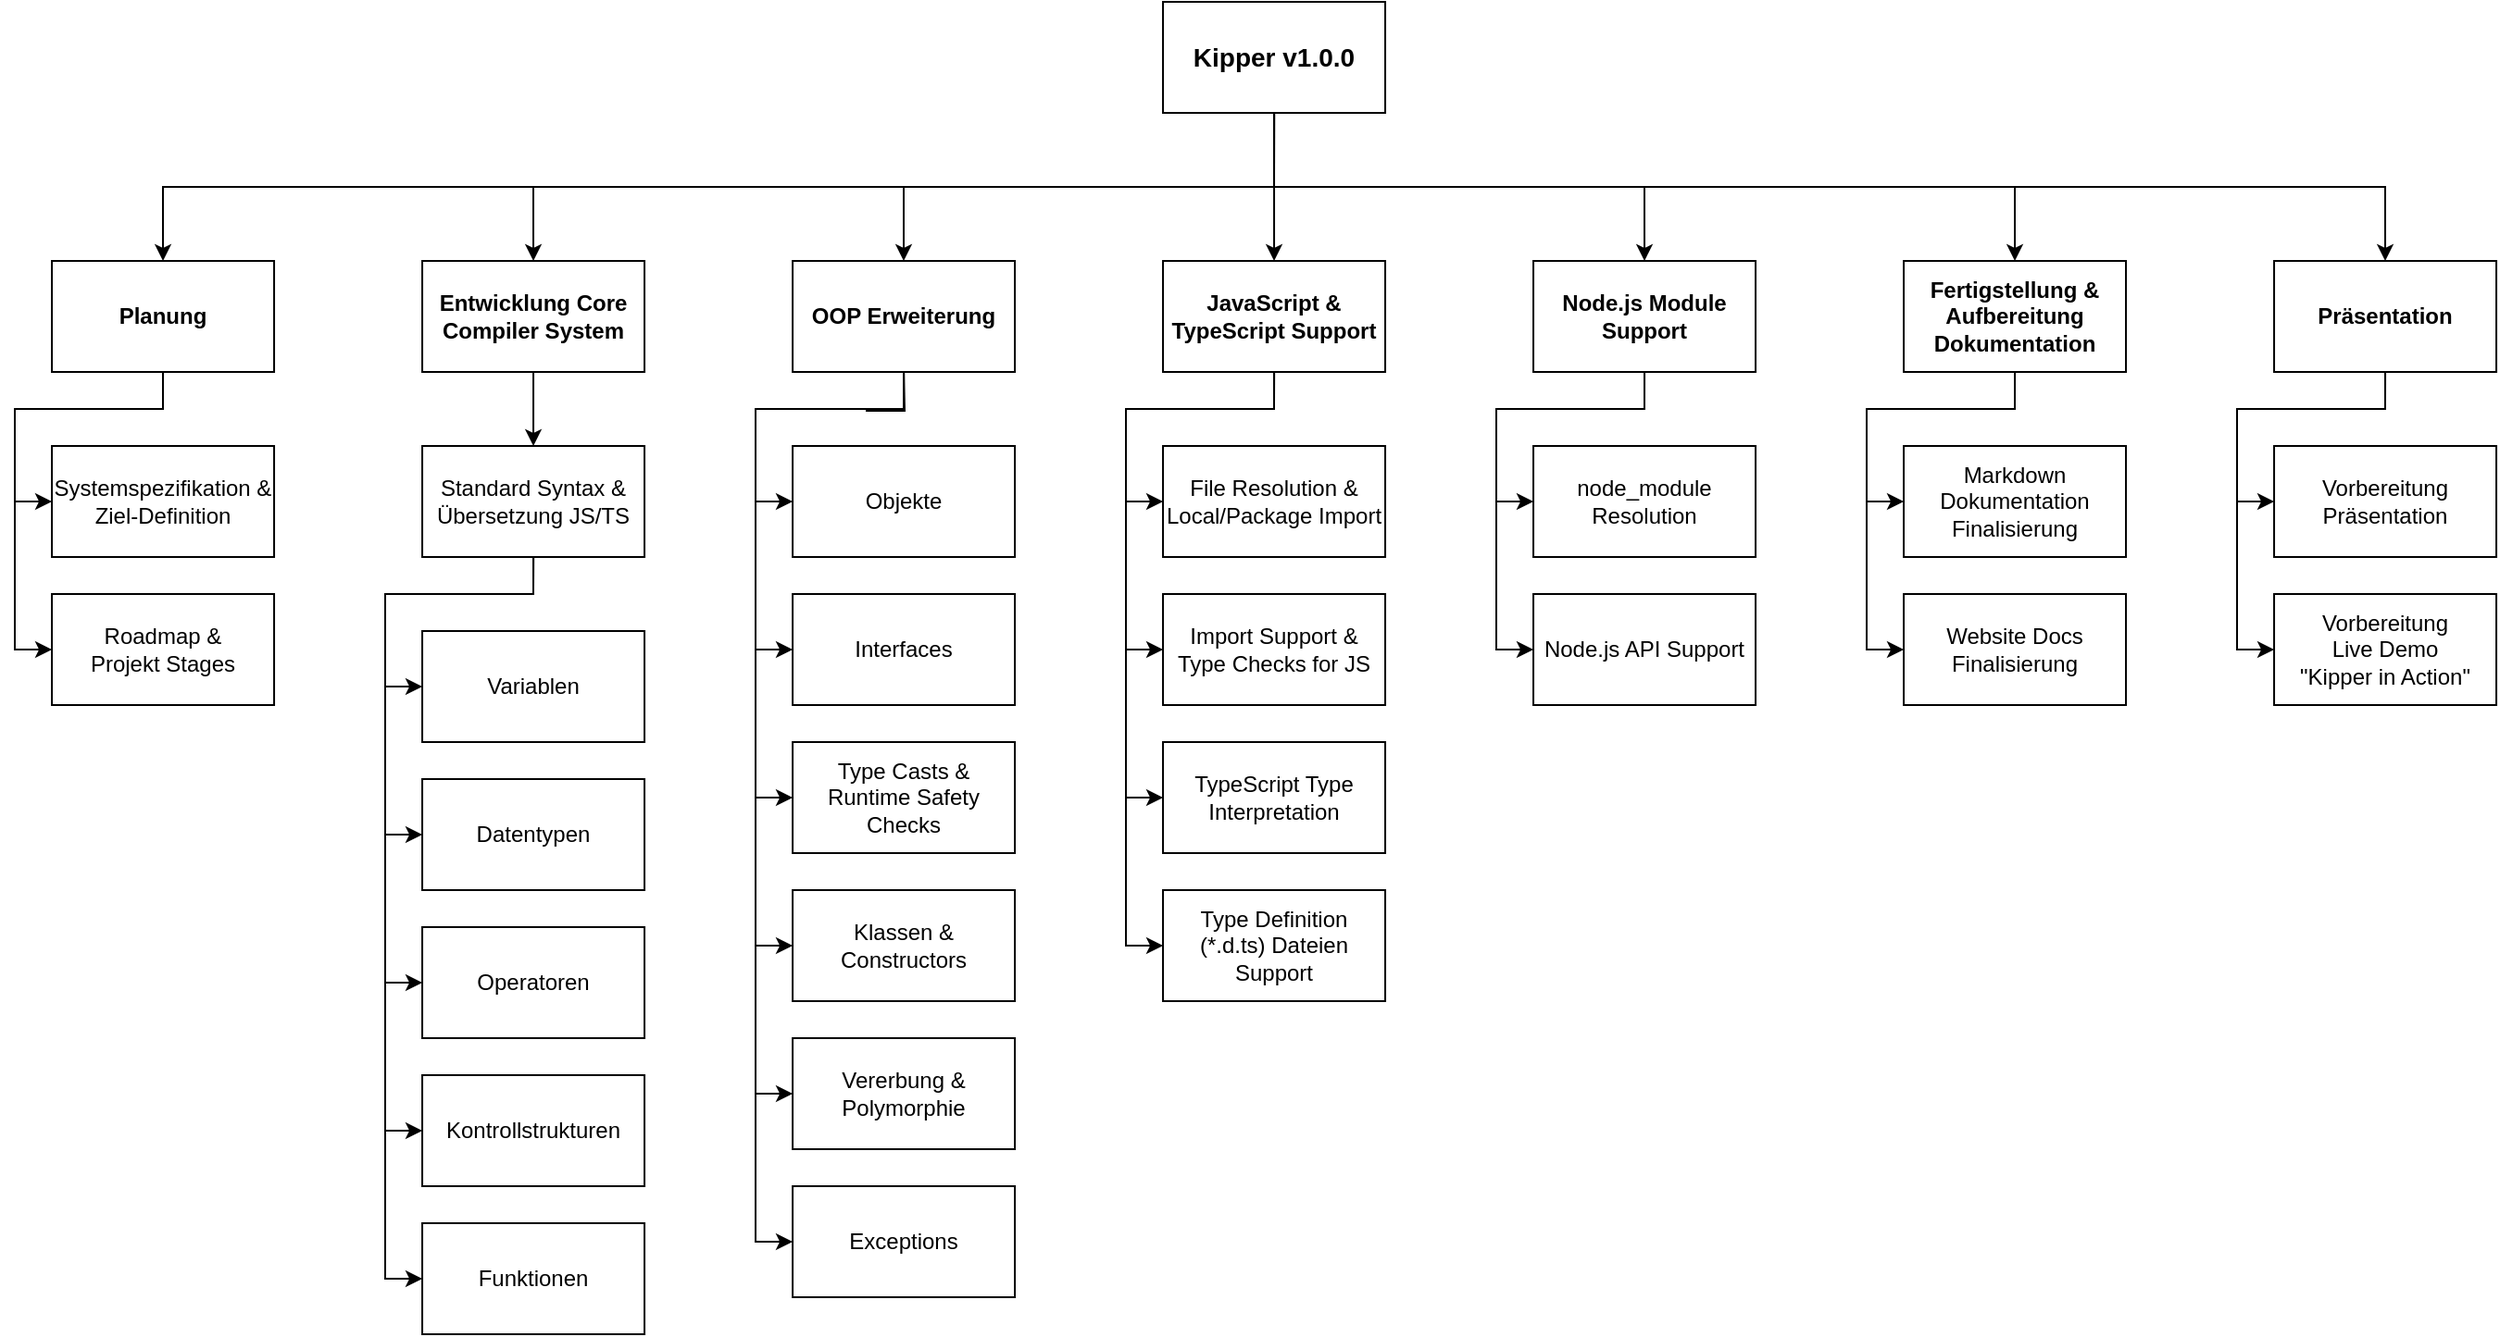 <mxfile version="20.7.4" type="device"><diagram id="LA1xnfDstjzl-UvNFWO_" name="Page-1"><mxGraphModel dx="2739" dy="1139" grid="1" gridSize="10" guides="1" tooltips="1" connect="1" arrows="1" fold="1" page="1" pageScale="1" pageWidth="827" pageHeight="1169" math="0" shadow="0"><root><mxCell id="0"/><mxCell id="1" parent="0"/><mxCell id="jzgOAIxhcl-EopSlNahz-9" style="edgeStyle=orthogonalEdgeStyle;rounded=0;orthogonalLoop=1;jettySize=auto;html=1;exitX=0.5;exitY=1;exitDx=0;exitDy=0;entryX=0.5;entryY=0;entryDx=0;entryDy=0;" edge="1" parent="1" source="jzgOAIxhcl-EopSlNahz-1" target="jzgOAIxhcl-EopSlNahz-2"><mxGeometry relative="1" as="geometry"/></mxCell><mxCell id="jzgOAIxhcl-EopSlNahz-13" style="edgeStyle=orthogonalEdgeStyle;rounded=0;orthogonalLoop=1;jettySize=auto;html=1;exitX=0.5;exitY=1;exitDx=0;exitDy=0;entryX=0.5;entryY=0;entryDx=0;entryDy=0;" edge="1" parent="1" source="jzgOAIxhcl-EopSlNahz-1" target="jzgOAIxhcl-EopSlNahz-4"><mxGeometry relative="1" as="geometry"/></mxCell><mxCell id="jzgOAIxhcl-EopSlNahz-27" style="edgeStyle=orthogonalEdgeStyle;rounded=0;orthogonalLoop=1;jettySize=auto;html=1;exitX=0.5;exitY=1;exitDx=0;exitDy=0;" edge="1" parent="1" source="jzgOAIxhcl-EopSlNahz-1" target="jzgOAIxhcl-EopSlNahz-5"><mxGeometry relative="1" as="geometry"/></mxCell><mxCell id="jzgOAIxhcl-EopSlNahz-58" style="edgeStyle=orthogonalEdgeStyle;rounded=0;orthogonalLoop=1;jettySize=auto;html=1;exitX=0.5;exitY=1;exitDx=0;exitDy=0;entryX=0.5;entryY=0;entryDx=0;entryDy=0;fontSize=14;" edge="1" parent="1" source="jzgOAIxhcl-EopSlNahz-1" target="jzgOAIxhcl-EopSlNahz-57"><mxGeometry relative="1" as="geometry"/></mxCell><mxCell id="jzgOAIxhcl-EopSlNahz-74" style="edgeStyle=orthogonalEdgeStyle;rounded=0;orthogonalLoop=1;jettySize=auto;html=1;exitX=0.5;exitY=1;exitDx=0;exitDy=0;entryX=0.5;entryY=0;entryDx=0;entryDy=0;fontSize=14;" edge="1" parent="1" source="jzgOAIxhcl-EopSlNahz-1" target="jzgOAIxhcl-EopSlNahz-73"><mxGeometry relative="1" as="geometry"/></mxCell><mxCell id="jzgOAIxhcl-EopSlNahz-83" style="edgeStyle=orthogonalEdgeStyle;rounded=0;orthogonalLoop=1;jettySize=auto;html=1;exitX=0.5;exitY=1;exitDx=0;exitDy=0;entryX=0.5;entryY=0;entryDx=0;entryDy=0;fontSize=14;" edge="1" parent="1" source="jzgOAIxhcl-EopSlNahz-1" target="jzgOAIxhcl-EopSlNahz-82"><mxGeometry relative="1" as="geometry"/></mxCell><mxCell id="jzgOAIxhcl-EopSlNahz-87" style="edgeStyle=orthogonalEdgeStyle;rounded=0;orthogonalLoop=1;jettySize=auto;html=1;exitX=0.5;exitY=1;exitDx=0;exitDy=0;entryX=0.5;entryY=0;entryDx=0;entryDy=0;fontSize=14;" edge="1" parent="1" source="jzgOAIxhcl-EopSlNahz-1" target="jzgOAIxhcl-EopSlNahz-86"><mxGeometry relative="1" as="geometry"/></mxCell><mxCell id="jzgOAIxhcl-EopSlNahz-1" value="&lt;b&gt;&lt;font style=&quot;font-size: 14px;&quot;&gt;Kipper v1.0.0&lt;/font&gt;&lt;/b&gt;" style="rounded=0;whiteSpace=wrap;html=1;" vertex="1" parent="1"><mxGeometry x="330.02" y="180" width="120" height="60" as="geometry"/></mxCell><mxCell id="jzgOAIxhcl-EopSlNahz-48" style="edgeStyle=orthogonalEdgeStyle;rounded=0;orthogonalLoop=1;jettySize=auto;html=1;exitX=0.5;exitY=1;exitDx=0;exitDy=0;entryX=0;entryY=0.5;entryDx=0;entryDy=0;" edge="1" parent="1" source="jzgOAIxhcl-EopSlNahz-2" target="jzgOAIxhcl-EopSlNahz-7"><mxGeometry relative="1" as="geometry"/></mxCell><mxCell id="jzgOAIxhcl-EopSlNahz-49" style="edgeStyle=orthogonalEdgeStyle;rounded=0;orthogonalLoop=1;jettySize=auto;html=1;exitX=0.5;exitY=1;exitDx=0;exitDy=0;entryX=0;entryY=0.5;entryDx=0;entryDy=0;" edge="1" parent="1" source="jzgOAIxhcl-EopSlNahz-2" target="jzgOAIxhcl-EopSlNahz-6"><mxGeometry x="-0.04" y="-40" relative="1" as="geometry"><Array as="points"><mxPoint x="-209.98" y="400"/><mxPoint x="-289.98" y="400"/><mxPoint x="-289.98" y="530"/></Array><mxPoint as="offset"/></mxGeometry></mxCell><mxCell id="jzgOAIxhcl-EopSlNahz-2" value="&lt;b&gt;Planung&lt;/b&gt;" style="rounded=0;whiteSpace=wrap;html=1;" vertex="1" parent="1"><mxGeometry x="-269.98" y="320" width="120" height="60" as="geometry"/></mxCell><mxCell id="jzgOAIxhcl-EopSlNahz-21" style="edgeStyle=orthogonalEdgeStyle;rounded=0;orthogonalLoop=1;jettySize=auto;html=1;exitX=0.5;exitY=1;exitDx=0;exitDy=0;entryX=0.5;entryY=0;entryDx=0;entryDy=0;" edge="1" parent="1" source="jzgOAIxhcl-EopSlNahz-4" target="jzgOAIxhcl-EopSlNahz-14"><mxGeometry relative="1" as="geometry"/></mxCell><mxCell id="jzgOAIxhcl-EopSlNahz-4" value="&lt;b&gt;Entwicklung Core Compiler System&lt;/b&gt;" style="rounded=0;whiteSpace=wrap;html=1;" vertex="1" parent="1"><mxGeometry x="-69.98" y="320" width="120" height="60" as="geometry"/></mxCell><mxCell id="jzgOAIxhcl-EopSlNahz-5" value="&lt;b&gt;OOP Erweiterung&lt;/b&gt;" style="rounded=0;whiteSpace=wrap;html=1;" vertex="1" parent="1"><mxGeometry x="130.02" y="320" width="120" height="60" as="geometry"/></mxCell><mxCell id="jzgOAIxhcl-EopSlNahz-6" value="Roadmap &amp;amp; &lt;br&gt;Projekt Stages" style="rounded=0;whiteSpace=wrap;html=1;" vertex="1" parent="1"><mxGeometry x="-269.98" y="500" width="120" height="60" as="geometry"/></mxCell><mxCell id="jzgOAIxhcl-EopSlNahz-7" value="Systemspezifikation &amp;amp;&lt;br&gt;Ziel-Definition" style="rounded=0;whiteSpace=wrap;html=1;" vertex="1" parent="1"><mxGeometry x="-269.98" y="420" width="120" height="60" as="geometry"/></mxCell><mxCell id="jzgOAIxhcl-EopSlNahz-43" style="edgeStyle=orthogonalEdgeStyle;rounded=0;orthogonalLoop=1;jettySize=auto;html=1;exitX=0.5;exitY=1;exitDx=0;exitDy=0;entryX=0;entryY=0.5;entryDx=0;entryDy=0;" edge="1" parent="1" source="jzgOAIxhcl-EopSlNahz-14" target="jzgOAIxhcl-EopSlNahz-15"><mxGeometry relative="1" as="geometry"/></mxCell><mxCell id="jzgOAIxhcl-EopSlNahz-44" style="edgeStyle=orthogonalEdgeStyle;rounded=0;orthogonalLoop=1;jettySize=auto;html=1;exitX=0.5;exitY=1;exitDx=0;exitDy=0;entryX=0;entryY=0.5;entryDx=0;entryDy=0;" edge="1" parent="1" source="jzgOAIxhcl-EopSlNahz-14" target="jzgOAIxhcl-EopSlNahz-16"><mxGeometry relative="1" as="geometry"><Array as="points"><mxPoint x="-9.98" y="500"/><mxPoint x="-89.98" y="500"/><mxPoint x="-89.98" y="630"/></Array></mxGeometry></mxCell><mxCell id="jzgOAIxhcl-EopSlNahz-45" style="edgeStyle=orthogonalEdgeStyle;rounded=0;orthogonalLoop=1;jettySize=auto;html=1;exitX=0.5;exitY=1;exitDx=0;exitDy=0;entryX=0;entryY=0.5;entryDx=0;entryDy=0;" edge="1" parent="1" source="jzgOAIxhcl-EopSlNahz-14" target="jzgOAIxhcl-EopSlNahz-17"><mxGeometry x="-0.879" y="-60" relative="1" as="geometry"><Array as="points"><mxPoint x="-9.98" y="500"/><mxPoint x="-89.98" y="500"/><mxPoint x="-89.98" y="710"/></Array><mxPoint as="offset"/></mxGeometry></mxCell><mxCell id="jzgOAIxhcl-EopSlNahz-46" style="edgeStyle=orthogonalEdgeStyle;rounded=0;orthogonalLoop=1;jettySize=auto;html=1;exitX=0.5;exitY=1;exitDx=0;exitDy=0;entryX=0;entryY=0.5;entryDx=0;entryDy=0;" edge="1" parent="1" source="jzgOAIxhcl-EopSlNahz-14" target="jzgOAIxhcl-EopSlNahz-18"><mxGeometry x="-0.902" y="-50" relative="1" as="geometry"><Array as="points"><mxPoint x="-9.98" y="500"/><mxPoint x="-89.98" y="500"/><mxPoint x="-89.98" y="790"/></Array><mxPoint as="offset"/></mxGeometry></mxCell><mxCell id="jzgOAIxhcl-EopSlNahz-47" style="edgeStyle=orthogonalEdgeStyle;rounded=0;orthogonalLoop=1;jettySize=auto;html=1;exitX=0.5;exitY=1;exitDx=0;exitDy=0;entryX=0;entryY=0.5;entryDx=0;entryDy=0;" edge="1" parent="1" source="jzgOAIxhcl-EopSlNahz-14" target="jzgOAIxhcl-EopSlNahz-20"><mxGeometry x="-0.878" y="-70" relative="1" as="geometry"><Array as="points"><mxPoint x="-9.98" y="500"/><mxPoint x="-89.98" y="500"/><mxPoint x="-89.98" y="870"/></Array><mxPoint as="offset"/></mxGeometry></mxCell><mxCell id="jzgOAIxhcl-EopSlNahz-14" value="Standard Syntax &amp;amp;&lt;br&gt;Übersetzung JS/TS" style="rounded=0;whiteSpace=wrap;html=1;" vertex="1" parent="1"><mxGeometry x="-69.98" y="420" width="120" height="60" as="geometry"/></mxCell><mxCell id="jzgOAIxhcl-EopSlNahz-15" value="Variablen" style="rounded=0;whiteSpace=wrap;html=1;" vertex="1" parent="1"><mxGeometry x="-69.98" y="520" width="120" height="60" as="geometry"/></mxCell><mxCell id="jzgOAIxhcl-EopSlNahz-16" value="Datentypen" style="rounded=0;whiteSpace=wrap;html=1;" vertex="1" parent="1"><mxGeometry x="-69.98" y="600" width="120" height="60" as="geometry"/></mxCell><mxCell id="jzgOAIxhcl-EopSlNahz-17" value="Operatoren" style="rounded=0;whiteSpace=wrap;html=1;" vertex="1" parent="1"><mxGeometry x="-69.98" y="680" width="120" height="60" as="geometry"/></mxCell><mxCell id="jzgOAIxhcl-EopSlNahz-18" value="Kontrollstrukturen" style="rounded=0;whiteSpace=wrap;html=1;" vertex="1" parent="1"><mxGeometry x="-69.98" y="760" width="120" height="60" as="geometry"/></mxCell><mxCell id="jzgOAIxhcl-EopSlNahz-20" value="Funktionen" style="rounded=0;whiteSpace=wrap;html=1;" vertex="1" parent="1"><mxGeometry x="-69.98" y="840" width="120" height="60" as="geometry"/></mxCell><mxCell id="jzgOAIxhcl-EopSlNahz-51" style="edgeStyle=orthogonalEdgeStyle;rounded=0;orthogonalLoop=1;jettySize=auto;html=1;exitX=0.5;exitY=1;exitDx=0;exitDy=0;entryX=0;entryY=0.5;entryDx=0;entryDy=0;" edge="1" parent="1" target="jzgOAIxhcl-EopSlNahz-29"><mxGeometry relative="1" as="geometry"><mxPoint x="190.02" y="380.0" as="sourcePoint"/></mxGeometry></mxCell><mxCell id="jzgOAIxhcl-EopSlNahz-52" style="edgeStyle=orthogonalEdgeStyle;rounded=0;orthogonalLoop=1;jettySize=auto;html=1;exitX=0.5;exitY=1;exitDx=0;exitDy=0;entryX=0;entryY=0.5;entryDx=0;entryDy=0;" edge="1" parent="1" target="jzgOAIxhcl-EopSlNahz-30"><mxGeometry x="-0.039" y="-50" relative="1" as="geometry"><mxPoint x="190.02" y="380.0" as="sourcePoint"/><Array as="points"><mxPoint x="190.02" y="400"/><mxPoint x="110.02" y="400"/><mxPoint x="110.02" y="530"/></Array><mxPoint as="offset"/></mxGeometry></mxCell><mxCell id="jzgOAIxhcl-EopSlNahz-53" style="edgeStyle=orthogonalEdgeStyle;rounded=0;orthogonalLoop=1;jettySize=auto;html=1;exitX=0.5;exitY=1;exitDx=0;exitDy=0;entryX=0;entryY=0.5;entryDx=0;entryDy=0;" edge="1" parent="1" target="jzgOAIxhcl-EopSlNahz-31"><mxGeometry x="-0.879" y="-70" relative="1" as="geometry"><mxPoint x="190.02" y="380.0" as="sourcePoint"/><Array as="points"><mxPoint x="190.02" y="400"/><mxPoint x="110.02" y="400"/><mxPoint x="110.02" y="610"/></Array><mxPoint as="offset"/></mxGeometry></mxCell><mxCell id="jzgOAIxhcl-EopSlNahz-54" style="edgeStyle=orthogonalEdgeStyle;rounded=0;orthogonalLoop=1;jettySize=auto;html=1;exitX=0.5;exitY=1;exitDx=0;exitDy=0;entryX=0;entryY=0.5;entryDx=0;entryDy=0;" edge="1" parent="1" target="jzgOAIxhcl-EopSlNahz-32"><mxGeometry x="-0.903" y="-70" relative="1" as="geometry"><mxPoint x="190.02" y="380.0" as="sourcePoint"/><Array as="points"><mxPoint x="190.02" y="400"/><mxPoint x="110.02" y="400"/><mxPoint x="110.02" y="690"/></Array><mxPoint as="offset"/></mxGeometry></mxCell><mxCell id="jzgOAIxhcl-EopSlNahz-55" style="edgeStyle=orthogonalEdgeStyle;rounded=0;orthogonalLoop=1;jettySize=auto;html=1;exitX=0.5;exitY=1;exitDx=0;exitDy=0;entryX=0;entryY=0.5;entryDx=0;entryDy=0;" edge="1" parent="1" target="jzgOAIxhcl-EopSlNahz-37"><mxGeometry x="-0.878" y="-60" relative="1" as="geometry"><mxPoint x="190.02" y="380.0" as="sourcePoint"/><Array as="points"><mxPoint x="190.02" y="400"/><mxPoint x="110.02" y="400"/><mxPoint x="110.02" y="770"/></Array><mxPoint as="offset"/></mxGeometry></mxCell><mxCell id="jzgOAIxhcl-EopSlNahz-56" style="edgeStyle=orthogonalEdgeStyle;rounded=0;orthogonalLoop=1;jettySize=auto;html=1;exitX=0.5;exitY=1;exitDx=0;exitDy=0;entryX=0;entryY=0.5;entryDx=0;entryDy=0;" edge="1" parent="1" source="jzgOAIxhcl-EopSlNahz-5" target="jzgOAIxhcl-EopSlNahz-39"><mxGeometry x="-0.86" y="-70" relative="1" as="geometry"><mxPoint x="190.02" y="480.0" as="sourcePoint"/><Array as="points"><mxPoint x="190.02" y="400"/><mxPoint x="110.02" y="400"/><mxPoint x="110.02" y="850"/></Array><mxPoint as="offset"/></mxGeometry></mxCell><mxCell id="jzgOAIxhcl-EopSlNahz-29" value="Objekte" style="rounded=0;whiteSpace=wrap;html=1;" vertex="1" parent="1"><mxGeometry x="130.02" y="420" width="120" height="60" as="geometry"/></mxCell><mxCell id="jzgOAIxhcl-EopSlNahz-30" value="Interfaces" style="rounded=0;whiteSpace=wrap;html=1;" vertex="1" parent="1"><mxGeometry x="130.02" y="500" width="120" height="60" as="geometry"/></mxCell><mxCell id="jzgOAIxhcl-EopSlNahz-31" value="Type Casts &amp;amp;&lt;br&gt;Runtime Safety Checks" style="rounded=0;whiteSpace=wrap;html=1;" vertex="1" parent="1"><mxGeometry x="130.02" y="580" width="120" height="60" as="geometry"/></mxCell><mxCell id="jzgOAIxhcl-EopSlNahz-32" value="Klassen &amp;amp;&lt;br&gt;Constructors" style="rounded=0;whiteSpace=wrap;html=1;" vertex="1" parent="1"><mxGeometry x="130.02" y="660" width="120" height="60" as="geometry"/></mxCell><mxCell id="jzgOAIxhcl-EopSlNahz-37" value="Vererbung &amp;amp;&lt;br&gt;Polymorphie" style="rounded=0;whiteSpace=wrap;html=1;" vertex="1" parent="1"><mxGeometry x="130.02" y="740" width="120" height="60" as="geometry"/></mxCell><mxCell id="jzgOAIxhcl-EopSlNahz-39" value="Exceptions" style="rounded=0;whiteSpace=wrap;html=1;" vertex="1" parent="1"><mxGeometry x="130.02" y="820" width="120" height="60" as="geometry"/></mxCell><mxCell id="jzgOAIxhcl-EopSlNahz-64" style="edgeStyle=orthogonalEdgeStyle;rounded=0;orthogonalLoop=1;jettySize=auto;html=1;exitX=0.5;exitY=1;exitDx=0;exitDy=0;entryX=0;entryY=0.5;entryDx=0;entryDy=0;fontSize=14;" edge="1" parent="1" source="jzgOAIxhcl-EopSlNahz-57" target="jzgOAIxhcl-EopSlNahz-61"><mxGeometry x="0.04" y="-40" relative="1" as="geometry"><Array as="points"><mxPoint x="390.02" y="400"/><mxPoint x="310.02" y="400"/><mxPoint x="310.02" y="610"/></Array><mxPoint as="offset"/></mxGeometry></mxCell><mxCell id="jzgOAIxhcl-EopSlNahz-66" style="edgeStyle=orthogonalEdgeStyle;rounded=0;orthogonalLoop=1;jettySize=auto;html=1;exitX=0.5;exitY=1;exitDx=0;exitDy=0;entryX=0;entryY=0.5;entryDx=0;entryDy=0;fontSize=14;" edge="1" parent="1" source="jzgOAIxhcl-EopSlNahz-57" target="jzgOAIxhcl-EopSlNahz-62"><mxGeometry x="-0.879" y="-60" relative="1" as="geometry"><Array as="points"><mxPoint x="390.02" y="400"/><mxPoint x="310.02" y="400"/><mxPoint x="310.02" y="690"/></Array><mxPoint as="offset"/></mxGeometry></mxCell><mxCell id="jzgOAIxhcl-EopSlNahz-70" style="edgeStyle=orthogonalEdgeStyle;rounded=0;orthogonalLoop=1;jettySize=auto;html=1;exitX=0.5;exitY=1;exitDx=0;exitDy=0;entryX=0;entryY=0.5;entryDx=0;entryDy=0;fontSize=14;" edge="1" parent="1" source="jzgOAIxhcl-EopSlNahz-57" target="jzgOAIxhcl-EopSlNahz-59"><mxGeometry x="0.04" y="-40" relative="1" as="geometry"><Array as="points"><mxPoint x="390.02" y="400"/><mxPoint x="310.02" y="400"/><mxPoint x="310.02" y="530"/></Array><mxPoint as="offset"/></mxGeometry></mxCell><mxCell id="jzgOAIxhcl-EopSlNahz-72" style="edgeStyle=orthogonalEdgeStyle;rounded=0;orthogonalLoop=1;jettySize=auto;html=1;exitX=0.5;exitY=1;exitDx=0;exitDy=0;entryX=0;entryY=0.5;entryDx=0;entryDy=0;fontSize=14;" edge="1" parent="1" source="jzgOAIxhcl-EopSlNahz-57" target="jzgOAIxhcl-EopSlNahz-67"><mxGeometry relative="1" as="geometry"/></mxCell><mxCell id="jzgOAIxhcl-EopSlNahz-57" value="&lt;b&gt;JavaScript &amp;amp;&lt;br&gt;TypeScript Support&lt;br&gt;&lt;/b&gt;" style="rounded=0;whiteSpace=wrap;html=1;" vertex="1" parent="1"><mxGeometry x="330.02" y="320" width="120" height="60" as="geometry"/></mxCell><mxCell id="jzgOAIxhcl-EopSlNahz-59" value="Import Support &amp;amp;&lt;br&gt;Type Checks for JS" style="rounded=0;whiteSpace=wrap;html=1;" vertex="1" parent="1"><mxGeometry x="330.02" y="500" width="120" height="60" as="geometry"/></mxCell><mxCell id="jzgOAIxhcl-EopSlNahz-61" value="TypeScript Type Interpretation" style="rounded=0;whiteSpace=wrap;html=1;" vertex="1" parent="1"><mxGeometry x="330.02" y="580" width="120" height="60" as="geometry"/></mxCell><mxCell id="jzgOAIxhcl-EopSlNahz-62" value="Type Definition &lt;br&gt;(*.d.ts) Dateien&lt;br&gt;Support" style="rounded=0;whiteSpace=wrap;html=1;" vertex="1" parent="1"><mxGeometry x="330.02" y="660" width="120" height="60" as="geometry"/></mxCell><mxCell id="jzgOAIxhcl-EopSlNahz-67" value="File Resolution &amp;amp;&lt;br style=&quot;border-color: var(--border-color);&quot;&gt;Local/Package Import" style="rounded=0;whiteSpace=wrap;html=1;" vertex="1" parent="1"><mxGeometry x="330.02" y="420" width="120" height="60" as="geometry"/></mxCell><mxCell id="jzgOAIxhcl-EopSlNahz-78" style="edgeStyle=orthogonalEdgeStyle;rounded=0;orthogonalLoop=1;jettySize=auto;html=1;exitX=0.5;exitY=1;exitDx=0;exitDy=0;entryX=0;entryY=0.5;entryDx=0;entryDy=0;fontSize=14;" edge="1" parent="1" source="jzgOAIxhcl-EopSlNahz-73" target="jzgOAIxhcl-EopSlNahz-75"><mxGeometry relative="1" as="geometry"/></mxCell><mxCell id="jzgOAIxhcl-EopSlNahz-80" style="edgeStyle=orthogonalEdgeStyle;rounded=0;orthogonalLoop=1;jettySize=auto;html=1;exitX=0.5;exitY=1;exitDx=0;exitDy=0;entryX=0;entryY=0.5;entryDx=0;entryDy=0;fontSize=14;" edge="1" parent="1" source="jzgOAIxhcl-EopSlNahz-73" target="jzgOAIxhcl-EopSlNahz-79"><mxGeometry x="-0.04" y="-40" relative="1" as="geometry"><Array as="points"><mxPoint x="590.02" y="400"/><mxPoint x="510.02" y="400"/><mxPoint x="510.02" y="530"/></Array><mxPoint as="offset"/></mxGeometry></mxCell><mxCell id="jzgOAIxhcl-EopSlNahz-73" value="&lt;b&gt;Node.js Module&lt;br&gt;Support&lt;br&gt;&lt;/b&gt;" style="rounded=0;whiteSpace=wrap;html=1;" vertex="1" parent="1"><mxGeometry x="530.02" y="320" width="120" height="60" as="geometry"/></mxCell><mxCell id="jzgOAIxhcl-EopSlNahz-75" value="node_module&lt;br&gt;Resolution" style="rounded=0;whiteSpace=wrap;html=1;" vertex="1" parent="1"><mxGeometry x="530.02" y="420" width="120" height="60" as="geometry"/></mxCell><mxCell id="jzgOAIxhcl-EopSlNahz-79" value="Node.js API Support" style="rounded=0;whiteSpace=wrap;html=1;" vertex="1" parent="1"><mxGeometry x="530.02" y="500" width="120" height="60" as="geometry"/></mxCell><mxCell id="jzgOAIxhcl-EopSlNahz-89" style="edgeStyle=orthogonalEdgeStyle;rounded=0;orthogonalLoop=1;jettySize=auto;html=1;exitX=0.5;exitY=1;exitDx=0;exitDy=0;entryX=0;entryY=0.5;entryDx=0;entryDy=0;fontSize=14;" edge="1" parent="1" source="jzgOAIxhcl-EopSlNahz-82" target="jzgOAIxhcl-EopSlNahz-88"><mxGeometry relative="1" as="geometry"/></mxCell><mxCell id="jzgOAIxhcl-EopSlNahz-91" style="edgeStyle=orthogonalEdgeStyle;rounded=0;orthogonalLoop=1;jettySize=auto;html=1;exitX=0.5;exitY=1;exitDx=0;exitDy=0;entryX=0;entryY=0.5;entryDx=0;entryDy=0;fontSize=14;" edge="1" parent="1" source="jzgOAIxhcl-EopSlNahz-82" target="jzgOAIxhcl-EopSlNahz-90"><mxGeometry x="-0.04" y="-40" relative="1" as="geometry"><Array as="points"><mxPoint x="790.02" y="400"/><mxPoint x="710.02" y="400"/><mxPoint x="710.02" y="530"/></Array><mxPoint as="offset"/></mxGeometry></mxCell><mxCell id="jzgOAIxhcl-EopSlNahz-82" value="&lt;b&gt;Fertigstellung &amp;amp; Aufbereitung Dokumentation&lt;/b&gt;" style="rounded=0;whiteSpace=wrap;html=1;" vertex="1" parent="1"><mxGeometry x="730.02" y="320" width="120" height="60" as="geometry"/></mxCell><mxCell id="jzgOAIxhcl-EopSlNahz-93" style="edgeStyle=orthogonalEdgeStyle;rounded=0;orthogonalLoop=1;jettySize=auto;html=1;exitX=0.5;exitY=1;exitDx=0;exitDy=0;entryX=0;entryY=0.5;entryDx=0;entryDy=0;fontSize=14;" edge="1" parent="1" source="jzgOAIxhcl-EopSlNahz-86" target="jzgOAIxhcl-EopSlNahz-92"><mxGeometry relative="1" as="geometry"/></mxCell><mxCell id="jzgOAIxhcl-EopSlNahz-95" style="edgeStyle=orthogonalEdgeStyle;rounded=0;orthogonalLoop=1;jettySize=auto;html=1;exitX=0.5;exitY=1;exitDx=0;exitDy=0;entryX=0;entryY=0.5;entryDx=0;entryDy=0;fontSize=14;" edge="1" parent="1" source="jzgOAIxhcl-EopSlNahz-86" target="jzgOAIxhcl-EopSlNahz-94"><mxGeometry x="0.04" y="-40" relative="1" as="geometry"><Array as="points"><mxPoint x="990.02" y="400"/><mxPoint x="910.02" y="400"/><mxPoint x="910.02" y="530"/></Array><mxPoint as="offset"/></mxGeometry></mxCell><mxCell id="jzgOAIxhcl-EopSlNahz-86" value="&lt;b&gt;Präsentation&lt;/b&gt;" style="rounded=0;whiteSpace=wrap;html=1;" vertex="1" parent="1"><mxGeometry x="930.02" y="320" width="120" height="60" as="geometry"/></mxCell><mxCell id="jzgOAIxhcl-EopSlNahz-88" value="Markdown Dokumentation&lt;br&gt;Finalisierung" style="rounded=0;whiteSpace=wrap;html=1;" vertex="1" parent="1"><mxGeometry x="730.02" y="420" width="120" height="60" as="geometry"/></mxCell><mxCell id="jzgOAIxhcl-EopSlNahz-90" value="Website Docs&lt;br&gt;Finalisierung" style="rounded=0;whiteSpace=wrap;html=1;" vertex="1" parent="1"><mxGeometry x="730.02" y="500" width="120" height="60" as="geometry"/></mxCell><mxCell id="jzgOAIxhcl-EopSlNahz-92" value="Vorbereitung &lt;br&gt;Präsen&lt;span style=&quot;color: rgba(0, 0, 0, 0); font-family: monospace; font-size: 0px; text-align: start;&quot;&gt;%3CmxGraphModel%3E%3Croot%3E%3CmxCell%20id%3D%220%22%2F%3E%3CmxCell%20id%3D%221%22%20parent%3D%220%22%2F%3E%3CmxCell%20id%3D%222%22%20value%3D%22Markdown%20Dokumentation%26lt%3Bbr%26gt%3BFinalisierung%22%20style%3D%22rounded%3D0%3BwhiteSpace%3Dwrap%3Bhtml%3D1%3B%22%20vertex%3D%221%22%20parent%3D%221%22%3E%3CmxGeometry%20x%3D%22880%22%20y%3D%22420%22%20width%3D%22120%22%20height%3D%2260%22%20as%3D%22geometry%22%2F%3E%3C%2FmxCell%3E%3C%2Froot%3E%3C%2FmxGraphModel%3E&lt;/span&gt;tation" style="rounded=0;whiteSpace=wrap;html=1;" vertex="1" parent="1"><mxGeometry x="930.02" y="420" width="120" height="60" as="geometry"/></mxCell><mxCell id="jzgOAIxhcl-EopSlNahz-94" value="Vorbereitung &lt;br&gt;Live Demo &lt;br&gt;&quot;Kipper in Action&quot;" style="rounded=0;whiteSpace=wrap;html=1;" vertex="1" parent="1"><mxGeometry x="930.02" y="500" width="120" height="60" as="geometry"/></mxCell></root></mxGraphModel></diagram></mxfile>